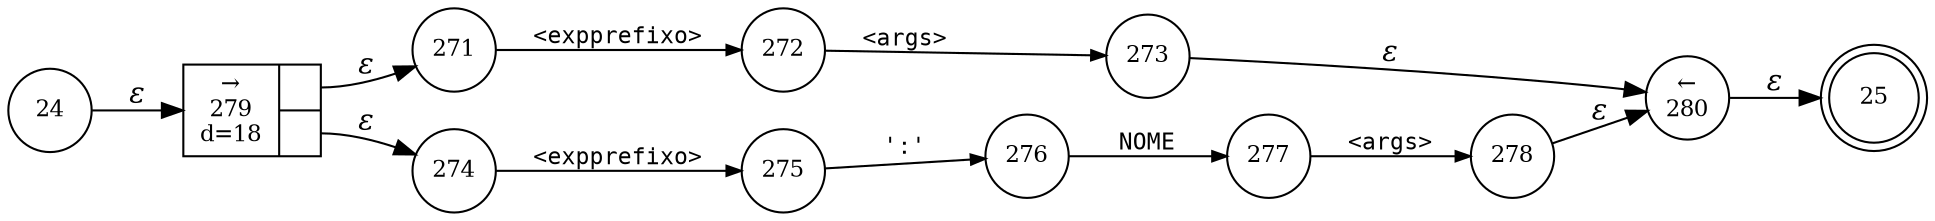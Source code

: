 digraph ATN {
rankdir=LR;
s25[fontsize=11, label="25", shape=doublecircle, fixedsize=true, width=.6];
s275[fontsize=11,label="275", shape=circle, fixedsize=true, width=.55, peripheries=1];
s274[fontsize=11,label="274", shape=circle, fixedsize=true, width=.55, peripheries=1];
s273[fontsize=11,label="273", shape=circle, fixedsize=true, width=.55, peripheries=1];
s272[fontsize=11,label="272", shape=circle, fixedsize=true, width=.55, peripheries=1];
s279[fontsize=11,label="{&rarr;\n279\nd=18|{<p0>|<p1>}}", shape=record, fixedsize=false, peripheries=1];
s278[fontsize=11,label="278", shape=circle, fixedsize=true, width=.55, peripheries=1];
s277[fontsize=11,label="277", shape=circle, fixedsize=true, width=.55, peripheries=1];
s276[fontsize=11,label="276", shape=circle, fixedsize=true, width=.55, peripheries=1];
s24[fontsize=11,label="24", shape=circle, fixedsize=true, width=.55, peripheries=1];
s280[fontsize=11,label="&larr;\n280", shape=circle, fixedsize=true, width=.55, peripheries=1];
s271[fontsize=11,label="271", shape=circle, fixedsize=true, width=.55, peripheries=1];
s24 -> s279 [fontname="Times-Italic", label="&epsilon;"];
s279:p0 -> s271 [fontname="Times-Italic", label="&epsilon;"];
s279:p1 -> s274 [fontname="Times-Italic", label="&epsilon;"];
s271 -> s272 [fontsize=11, fontname="Courier", arrowsize=.7, label = "<expprefixo>", arrowhead = normal];
s274 -> s275 [fontsize=11, fontname="Courier", arrowsize=.7, label = "<expprefixo>", arrowhead = normal];
s272 -> s273 [fontsize=11, fontname="Courier", arrowsize=.7, label = "<args>", arrowhead = normal];
s275 -> s276 [fontsize=11, fontname="Courier", arrowsize=.7, label = "':'", arrowhead = normal];
s273 -> s280 [fontname="Times-Italic", label="&epsilon;"];
s276 -> s277 [fontsize=11, fontname="Courier", arrowsize=.7, label = "NOME", arrowhead = normal];
s280 -> s25 [fontname="Times-Italic", label="&epsilon;"];
s277 -> s278 [fontsize=11, fontname="Courier", arrowsize=.7, label = "<args>", arrowhead = normal];
s278 -> s280 [fontname="Times-Italic", label="&epsilon;"];
}